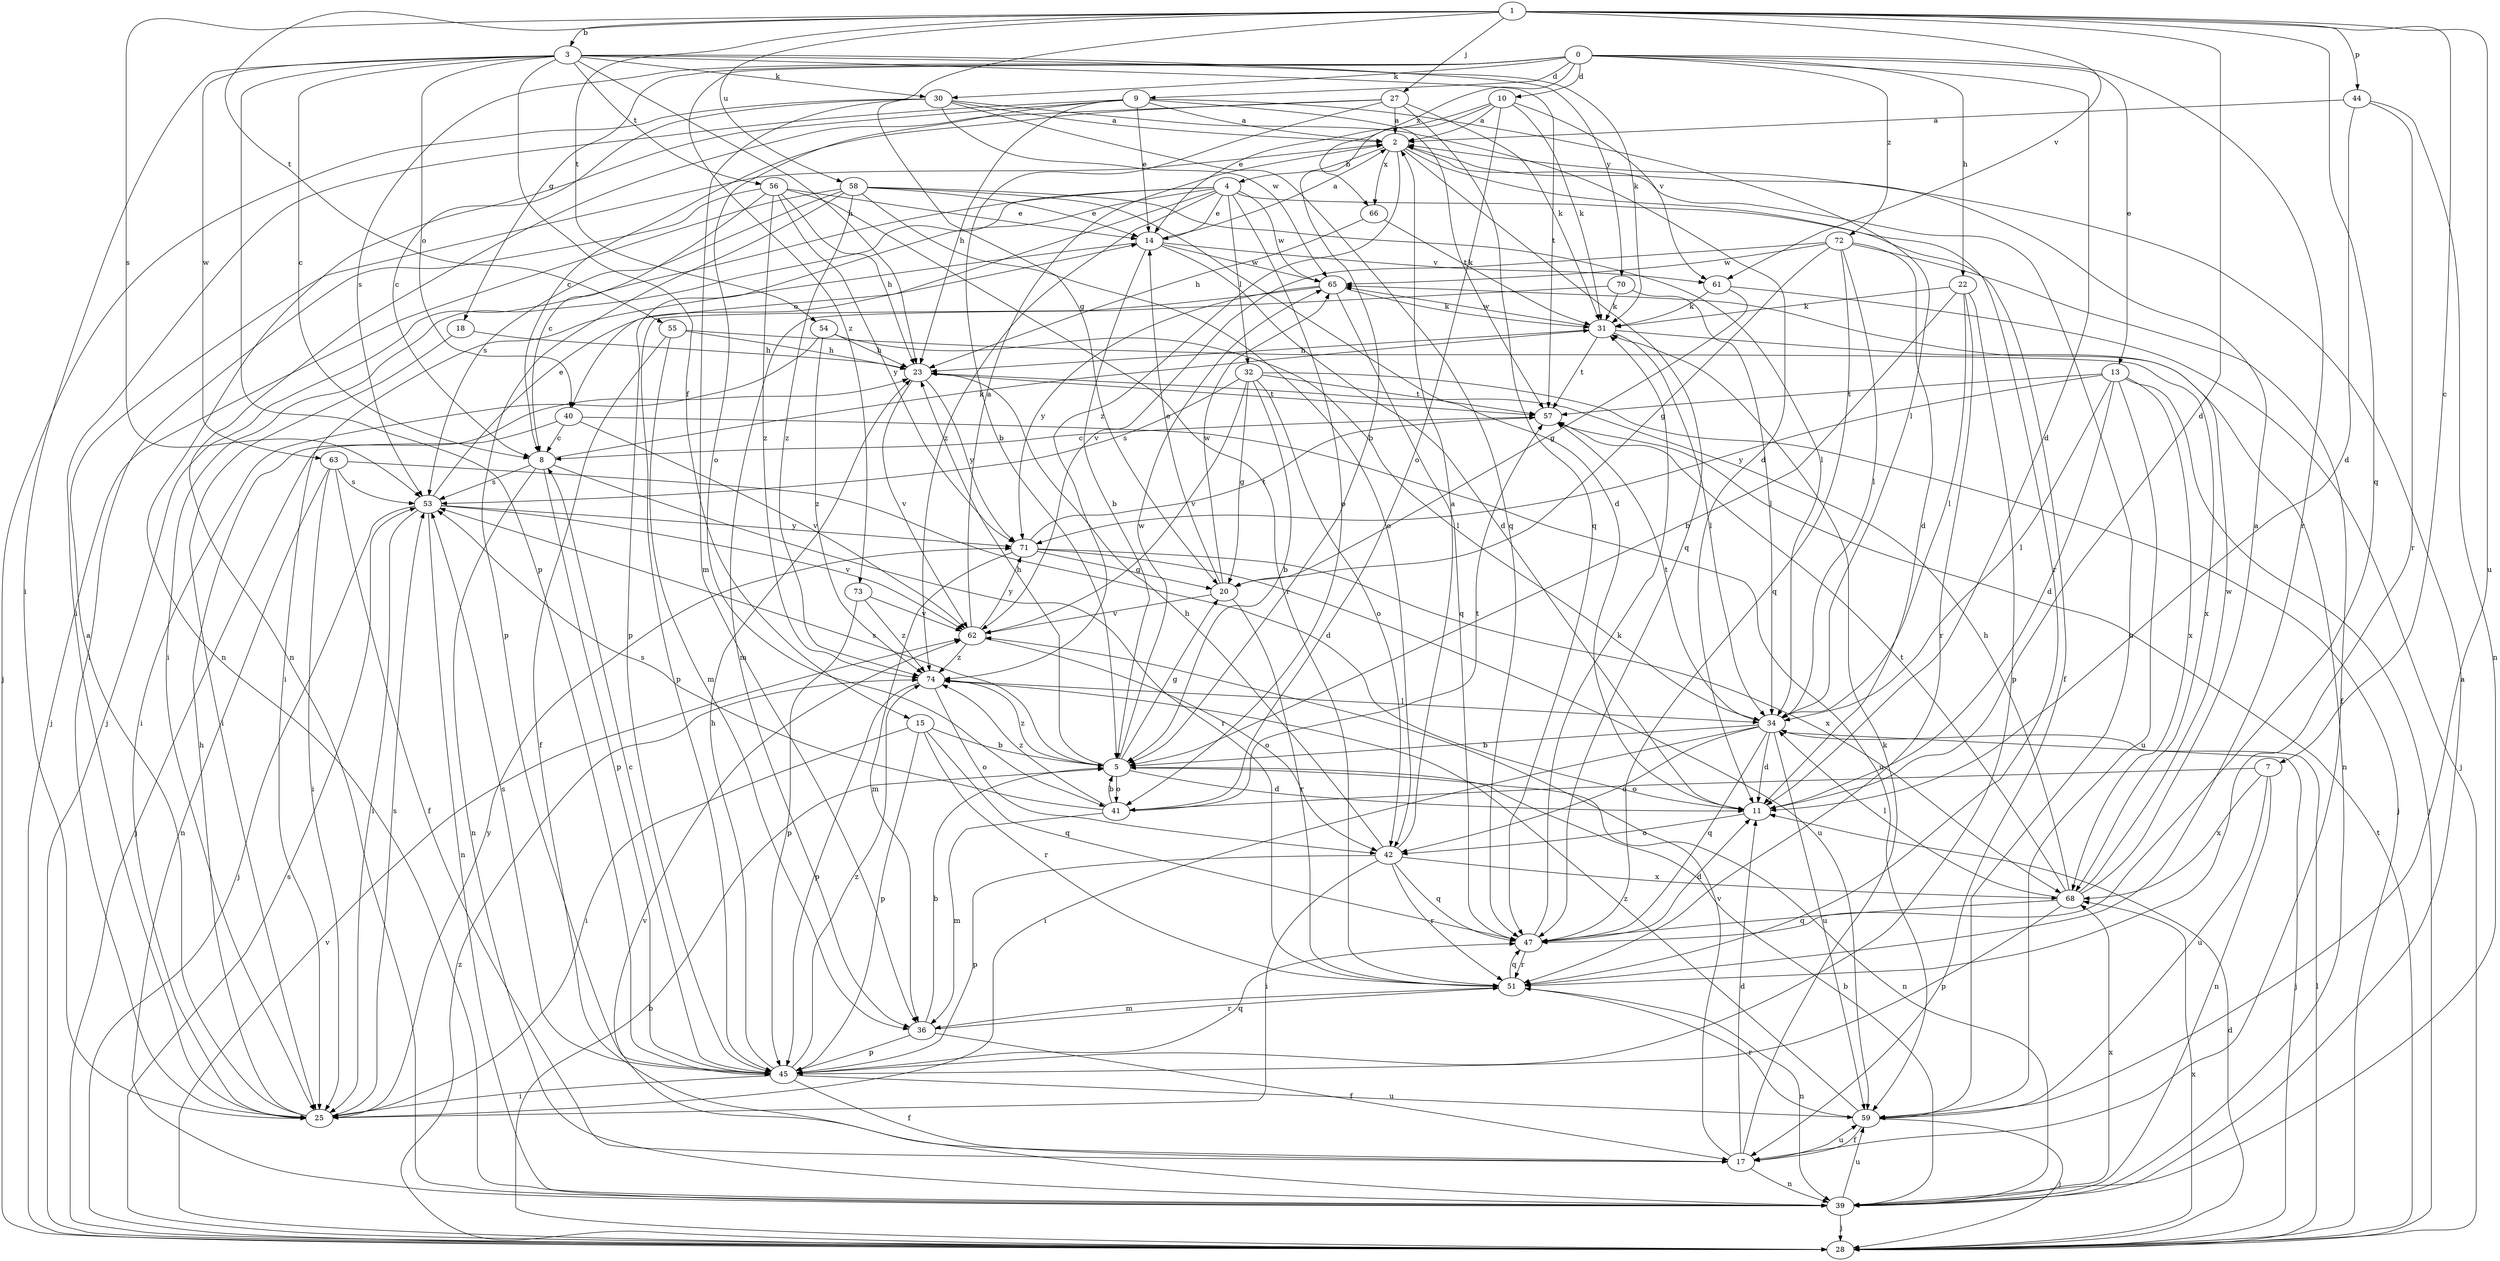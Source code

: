 strict digraph  {
0;
1;
2;
3;
4;
5;
7;
8;
9;
10;
11;
13;
14;
15;
17;
18;
20;
22;
23;
25;
27;
28;
30;
31;
32;
34;
36;
39;
40;
41;
42;
44;
45;
47;
51;
53;
54;
55;
56;
57;
58;
59;
61;
62;
63;
65;
66;
68;
70;
71;
72;
73;
74;
0 -> 9  [label=d];
0 -> 10  [label=d];
0 -> 11  [label=d];
0 -> 13  [label=e];
0 -> 18  [label=g];
0 -> 22  [label=h];
0 -> 30  [label=k];
0 -> 51  [label=r];
0 -> 53  [label=s];
0 -> 66  [label=x];
0 -> 72  [label=z];
0 -> 73  [label=z];
1 -> 3  [label=b];
1 -> 7  [label=c];
1 -> 11  [label=d];
1 -> 20  [label=g];
1 -> 27  [label=j];
1 -> 44  [label=p];
1 -> 47  [label=q];
1 -> 53  [label=s];
1 -> 54  [label=t];
1 -> 55  [label=t];
1 -> 58  [label=u];
1 -> 59  [label=u];
1 -> 61  [label=v];
2 -> 4  [label=b];
2 -> 47  [label=q];
2 -> 51  [label=r];
2 -> 59  [label=u];
2 -> 66  [label=x];
2 -> 74  [label=z];
3 -> 8  [label=c];
3 -> 15  [label=f];
3 -> 23  [label=h];
3 -> 25  [label=i];
3 -> 30  [label=k];
3 -> 31  [label=k];
3 -> 40  [label=o];
3 -> 45  [label=p];
3 -> 56  [label=t];
3 -> 57  [label=t];
3 -> 63  [label=w];
3 -> 70  [label=y];
4 -> 14  [label=e];
4 -> 17  [label=f];
4 -> 25  [label=i];
4 -> 28  [label=j];
4 -> 32  [label=l];
4 -> 40  [label=o];
4 -> 41  [label=o];
4 -> 45  [label=p];
4 -> 65  [label=w];
4 -> 74  [label=z];
5 -> 11  [label=d];
5 -> 20  [label=g];
5 -> 23  [label=h];
5 -> 39  [label=n];
5 -> 41  [label=o];
5 -> 53  [label=s];
5 -> 65  [label=w];
5 -> 74  [label=z];
7 -> 39  [label=n];
7 -> 41  [label=o];
7 -> 59  [label=u];
7 -> 68  [label=x];
8 -> 31  [label=k];
8 -> 39  [label=n];
8 -> 45  [label=p];
8 -> 51  [label=r];
8 -> 53  [label=s];
9 -> 2  [label=a];
9 -> 14  [label=e];
9 -> 23  [label=h];
9 -> 25  [label=i];
9 -> 34  [label=l];
9 -> 39  [label=n];
9 -> 41  [label=o];
9 -> 57  [label=t];
10 -> 2  [label=a];
10 -> 5  [label=b];
10 -> 14  [label=e];
10 -> 31  [label=k];
10 -> 41  [label=o];
10 -> 61  [label=v];
11 -> 42  [label=o];
13 -> 11  [label=d];
13 -> 28  [label=j];
13 -> 34  [label=l];
13 -> 57  [label=t];
13 -> 59  [label=u];
13 -> 68  [label=x];
13 -> 71  [label=y];
14 -> 2  [label=a];
14 -> 5  [label=b];
14 -> 11  [label=d];
14 -> 25  [label=i];
14 -> 61  [label=v];
14 -> 65  [label=w];
15 -> 5  [label=b];
15 -> 25  [label=i];
15 -> 45  [label=p];
15 -> 47  [label=q];
15 -> 51  [label=r];
17 -> 11  [label=d];
17 -> 31  [label=k];
17 -> 39  [label=n];
17 -> 59  [label=u];
17 -> 62  [label=v];
18 -> 23  [label=h];
18 -> 25  [label=i];
20 -> 14  [label=e];
20 -> 51  [label=r];
20 -> 62  [label=v];
20 -> 65  [label=w];
22 -> 5  [label=b];
22 -> 31  [label=k];
22 -> 34  [label=l];
22 -> 45  [label=p];
22 -> 51  [label=r];
23 -> 57  [label=t];
23 -> 62  [label=v];
23 -> 71  [label=y];
25 -> 2  [label=a];
25 -> 23  [label=h];
25 -> 53  [label=s];
25 -> 71  [label=y];
27 -> 2  [label=a];
27 -> 5  [label=b];
27 -> 8  [label=c];
27 -> 31  [label=k];
27 -> 39  [label=n];
27 -> 47  [label=q];
28 -> 5  [label=b];
28 -> 11  [label=d];
28 -> 34  [label=l];
28 -> 53  [label=s];
28 -> 57  [label=t];
28 -> 62  [label=v];
28 -> 68  [label=x];
28 -> 74  [label=z];
30 -> 2  [label=a];
30 -> 8  [label=c];
30 -> 11  [label=d];
30 -> 28  [label=j];
30 -> 36  [label=m];
30 -> 47  [label=q];
30 -> 65  [label=w];
31 -> 23  [label=h];
31 -> 34  [label=l];
31 -> 39  [label=n];
31 -> 57  [label=t];
31 -> 65  [label=w];
32 -> 5  [label=b];
32 -> 20  [label=g];
32 -> 28  [label=j];
32 -> 42  [label=o];
32 -> 53  [label=s];
32 -> 57  [label=t];
32 -> 62  [label=v];
34 -> 5  [label=b];
34 -> 11  [label=d];
34 -> 25  [label=i];
34 -> 28  [label=j];
34 -> 42  [label=o];
34 -> 47  [label=q];
34 -> 57  [label=t];
34 -> 59  [label=u];
36 -> 5  [label=b];
36 -> 17  [label=f];
36 -> 45  [label=p];
36 -> 51  [label=r];
39 -> 2  [label=a];
39 -> 5  [label=b];
39 -> 28  [label=j];
39 -> 59  [label=u];
39 -> 62  [label=v];
39 -> 68  [label=x];
40 -> 8  [label=c];
40 -> 28  [label=j];
40 -> 59  [label=u];
40 -> 62  [label=v];
41 -> 5  [label=b];
41 -> 36  [label=m];
41 -> 53  [label=s];
41 -> 57  [label=t];
41 -> 74  [label=z];
42 -> 2  [label=a];
42 -> 23  [label=h];
42 -> 25  [label=i];
42 -> 45  [label=p];
42 -> 47  [label=q];
42 -> 51  [label=r];
42 -> 68  [label=x];
44 -> 2  [label=a];
44 -> 11  [label=d];
44 -> 39  [label=n];
44 -> 51  [label=r];
45 -> 8  [label=c];
45 -> 17  [label=f];
45 -> 23  [label=h];
45 -> 25  [label=i];
45 -> 47  [label=q];
45 -> 53  [label=s];
45 -> 59  [label=u];
45 -> 74  [label=z];
47 -> 11  [label=d];
47 -> 31  [label=k];
47 -> 51  [label=r];
51 -> 36  [label=m];
51 -> 39  [label=n];
51 -> 47  [label=q];
53 -> 14  [label=e];
53 -> 25  [label=i];
53 -> 28  [label=j];
53 -> 39  [label=n];
53 -> 62  [label=v];
53 -> 71  [label=y];
54 -> 23  [label=h];
54 -> 25  [label=i];
54 -> 34  [label=l];
54 -> 74  [label=z];
55 -> 17  [label=f];
55 -> 23  [label=h];
55 -> 36  [label=m];
55 -> 68  [label=x];
56 -> 8  [label=c];
56 -> 14  [label=e];
56 -> 23  [label=h];
56 -> 25  [label=i];
56 -> 51  [label=r];
56 -> 71  [label=y];
56 -> 74  [label=z];
57 -> 8  [label=c];
58 -> 11  [label=d];
58 -> 14  [label=e];
58 -> 28  [label=j];
58 -> 34  [label=l];
58 -> 42  [label=o];
58 -> 45  [label=p];
58 -> 53  [label=s];
58 -> 74  [label=z];
59 -> 17  [label=f];
59 -> 28  [label=j];
59 -> 51  [label=r];
59 -> 74  [label=z];
61 -> 20  [label=g];
61 -> 28  [label=j];
61 -> 31  [label=k];
62 -> 2  [label=a];
62 -> 42  [label=o];
62 -> 71  [label=y];
62 -> 74  [label=z];
63 -> 11  [label=d];
63 -> 17  [label=f];
63 -> 25  [label=i];
63 -> 39  [label=n];
63 -> 53  [label=s];
65 -> 31  [label=k];
65 -> 45  [label=p];
65 -> 47  [label=q];
65 -> 71  [label=y];
66 -> 23  [label=h];
66 -> 31  [label=k];
68 -> 2  [label=a];
68 -> 23  [label=h];
68 -> 34  [label=l];
68 -> 45  [label=p];
68 -> 47  [label=q];
68 -> 57  [label=t];
68 -> 65  [label=w];
70 -> 31  [label=k];
70 -> 34  [label=l];
70 -> 36  [label=m];
71 -> 20  [label=g];
71 -> 36  [label=m];
71 -> 57  [label=t];
71 -> 59  [label=u];
71 -> 68  [label=x];
72 -> 11  [label=d];
72 -> 17  [label=f];
72 -> 20  [label=g];
72 -> 34  [label=l];
72 -> 47  [label=q];
72 -> 62  [label=v];
72 -> 65  [label=w];
73 -> 45  [label=p];
73 -> 62  [label=v];
73 -> 74  [label=z];
74 -> 34  [label=l];
74 -> 42  [label=o];
74 -> 45  [label=p];
}

